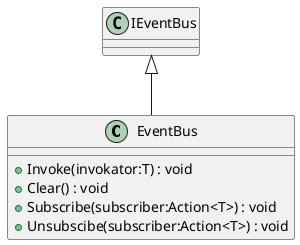 @startuml
class EventBus {
    + Invoke(invokator:T) : void
    + Clear() : void
    + Subscribe(subscriber:Action<T>) : void
    + Unsubscibe(subscriber:Action<T>) : void
}
IEventBus <|-- EventBus
@enduml
